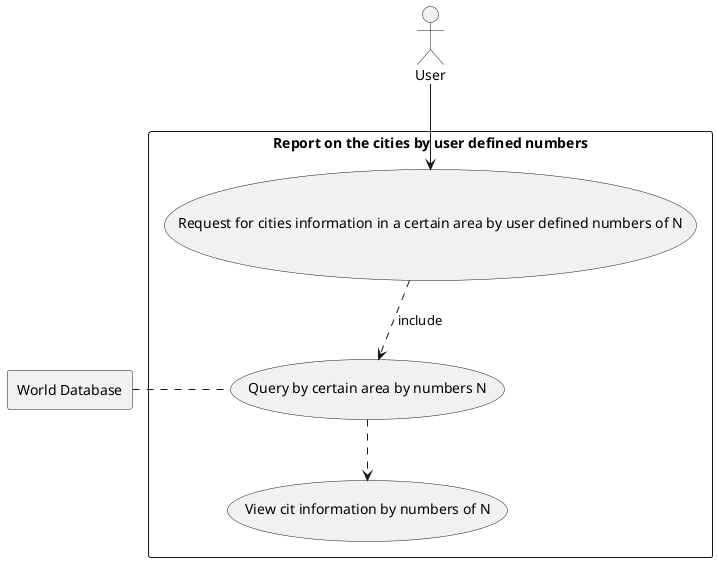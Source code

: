 'USE CASE: 3 Produce a report on the top populated cities (categorized by the world, their region, their continent) where N is provided by the user
@startuml
'Delecare skinparam
skinparam packageStyle rectangle
'Declare actor as user
actor User
'Declare database as D for world sql
rectangle "World Database" as D

rectangle "Report on the cities by user defined numbers" {
'Delcare usecase information
usecase UC1 as "Request for cities information in a certain area by user defined numbers of N"
usecase UC2 as "Query by certain area by numbers N"
usecase UC3 as "View cit information by numbers of N"

'Start usecase diagram
User --> UC1
'(start) -down-> UC1
UC1 .down.> UC2:include
UC2 .left. D
UC2 .down.> UC3
}

'End usecase diagram
@enduml